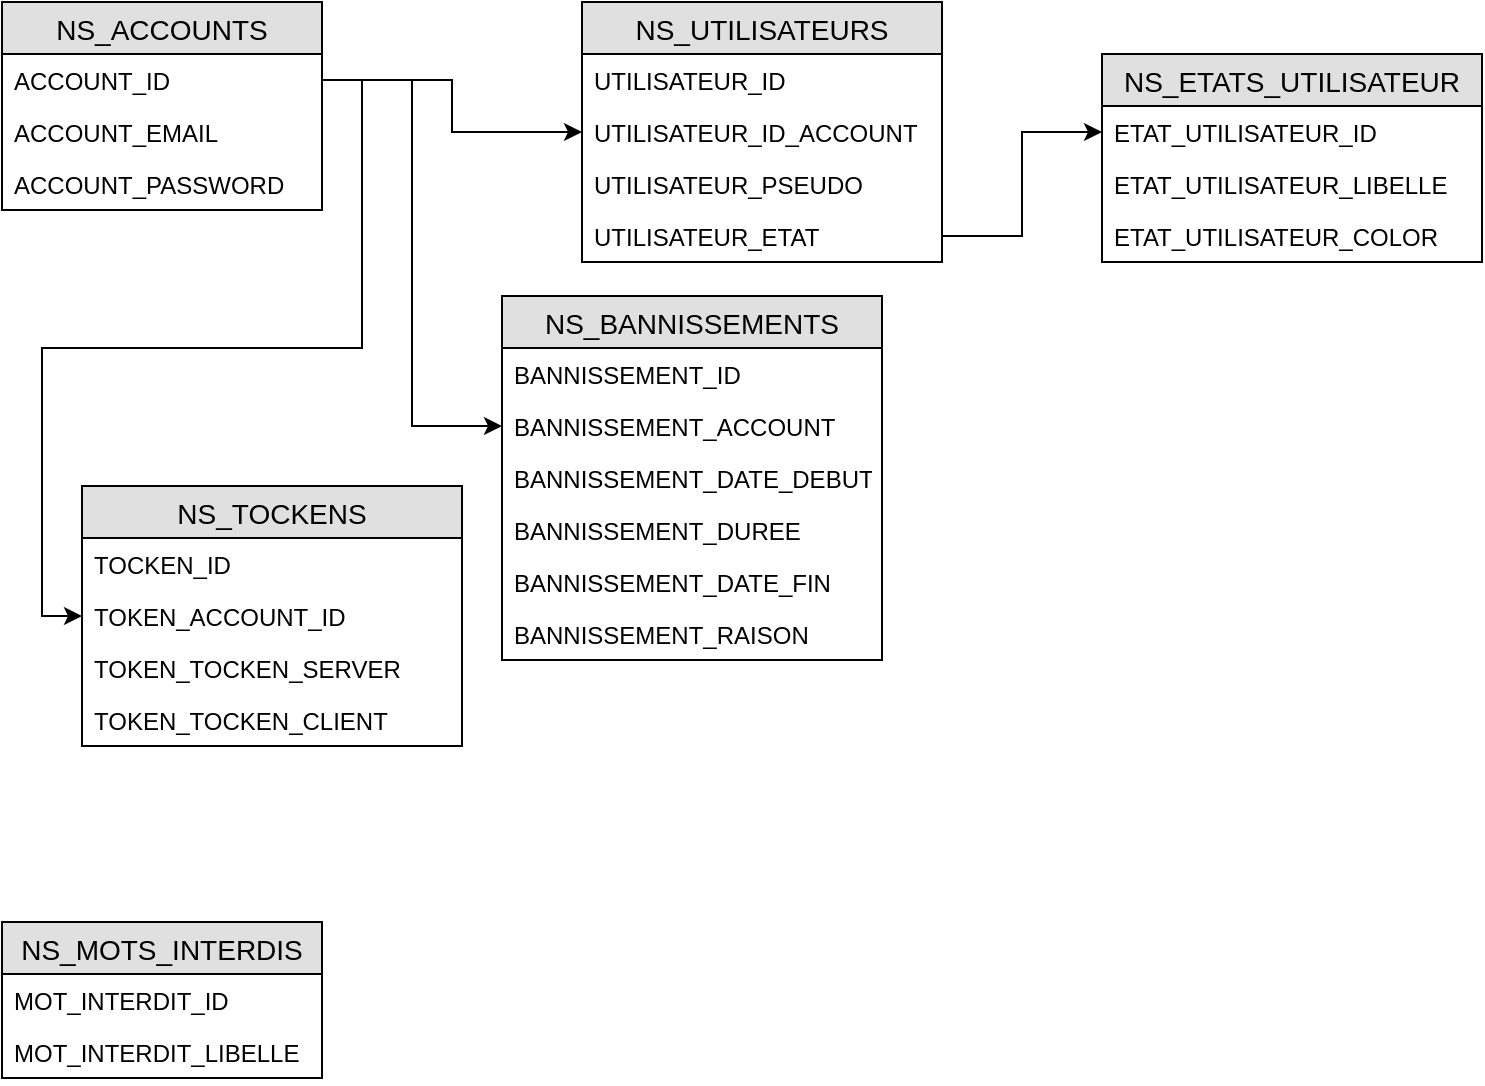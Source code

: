 <mxfile version="12.1.3" type="github" pages="1">
  <diagram id="vOwua9tMfWReTEkp4RUq" name="Page-1">
    <mxGraphModel dx="1408" dy="755" grid="1" gridSize="10" guides="1" tooltips="1" connect="1" arrows="1" fold="1" page="1" pageScale="1" pageWidth="827" pageHeight="1169" math="0" shadow="0">
      <root>
        <mxCell id="0"/>
        <mxCell id="1" parent="0"/>
        <mxCell id="vrm-YNx-V0Qpc7DbzVik-2" value="NS_ACCOUNTS" style="swimlane;fontStyle=0;childLayout=stackLayout;horizontal=1;startSize=26;fillColor=#e0e0e0;horizontalStack=0;resizeParent=1;resizeParentMax=0;resizeLast=0;collapsible=1;marginBottom=0;swimlaneFillColor=#ffffff;align=center;fontSize=14;" parent="1" vertex="1">
          <mxGeometry x="20" y="20" width="160" height="104" as="geometry"/>
        </mxCell>
        <mxCell id="vrm-YNx-V0Qpc7DbzVik-3" value="ACCOUNT_ID" style="text;strokeColor=none;fillColor=none;spacingLeft=4;spacingRight=4;overflow=hidden;rotatable=0;points=[[0,0.5],[1,0.5]];portConstraint=eastwest;fontSize=12;" parent="vrm-YNx-V0Qpc7DbzVik-2" vertex="1">
          <mxGeometry y="26" width="160" height="26" as="geometry"/>
        </mxCell>
        <mxCell id="vrm-YNx-V0Qpc7DbzVik-4" value="ACCOUNT_EMAIL" style="text;strokeColor=none;fillColor=none;spacingLeft=4;spacingRight=4;overflow=hidden;rotatable=0;points=[[0,0.5],[1,0.5]];portConstraint=eastwest;fontSize=12;" parent="vrm-YNx-V0Qpc7DbzVik-2" vertex="1">
          <mxGeometry y="52" width="160" height="26" as="geometry"/>
        </mxCell>
        <mxCell id="vrm-YNx-V0Qpc7DbzVik-5" value="ACCOUNT_PASSWORD&#xa;" style="text;strokeColor=none;fillColor=none;spacingLeft=4;spacingRight=4;overflow=hidden;rotatable=0;points=[[0,0.5],[1,0.5]];portConstraint=eastwest;fontSize=12;" parent="vrm-YNx-V0Qpc7DbzVik-2" vertex="1">
          <mxGeometry y="78" width="160" height="26" as="geometry"/>
        </mxCell>
        <mxCell id="vrm-YNx-V0Qpc7DbzVik-6" value="NS_UTILISATEURS" style="swimlane;fontStyle=0;childLayout=stackLayout;horizontal=1;startSize=26;fillColor=#e0e0e0;horizontalStack=0;resizeParent=1;resizeParentMax=0;resizeLast=0;collapsible=1;marginBottom=0;swimlaneFillColor=#ffffff;align=center;fontSize=14;" parent="1" vertex="1">
          <mxGeometry x="310" y="20" width="180" height="130" as="geometry"/>
        </mxCell>
        <mxCell id="vrm-YNx-V0Qpc7DbzVik-7" value="UTILISATEUR_ID" style="text;strokeColor=none;fillColor=none;spacingLeft=4;spacingRight=4;overflow=hidden;rotatable=0;points=[[0,0.5],[1,0.5]];portConstraint=eastwest;fontSize=12;" parent="vrm-YNx-V0Qpc7DbzVik-6" vertex="1">
          <mxGeometry y="26" width="180" height="26" as="geometry"/>
        </mxCell>
        <mxCell id="vrm-YNx-V0Qpc7DbzVik-8" value="UTILISATEUR_ID_ACCOUNT" style="text;strokeColor=none;fillColor=none;spacingLeft=4;spacingRight=4;overflow=hidden;rotatable=0;points=[[0,0.5],[1,0.5]];portConstraint=eastwest;fontSize=12;" parent="vrm-YNx-V0Qpc7DbzVik-6" vertex="1">
          <mxGeometry y="52" width="180" height="26" as="geometry"/>
        </mxCell>
        <mxCell id="vrm-YNx-V0Qpc7DbzVik-9" value="UTILISATEUR_PSEUDO" style="text;strokeColor=none;fillColor=none;spacingLeft=4;spacingRight=4;overflow=hidden;rotatable=0;points=[[0,0.5],[1,0.5]];portConstraint=eastwest;fontSize=12;" parent="vrm-YNx-V0Qpc7DbzVik-6" vertex="1">
          <mxGeometry y="78" width="180" height="26" as="geometry"/>
        </mxCell>
        <mxCell id="vrm-YNx-V0Qpc7DbzVik-11" value="UTILISATEUR_ETAT" style="text;strokeColor=none;fillColor=none;spacingLeft=4;spacingRight=4;overflow=hidden;rotatable=0;points=[[0,0.5],[1,0.5]];portConstraint=eastwest;fontSize=12;" parent="vrm-YNx-V0Qpc7DbzVik-6" vertex="1">
          <mxGeometry y="104" width="180" height="26" as="geometry"/>
        </mxCell>
        <mxCell id="vrm-YNx-V0Qpc7DbzVik-14" style="edgeStyle=orthogonalEdgeStyle;rounded=0;orthogonalLoop=1;jettySize=auto;html=1;exitX=1;exitY=0.5;exitDx=0;exitDy=0;entryX=0;entryY=0.5;entryDx=0;entryDy=0;" parent="1" source="vrm-YNx-V0Qpc7DbzVik-3" target="vrm-YNx-V0Qpc7DbzVik-8" edge="1">
          <mxGeometry relative="1" as="geometry"/>
        </mxCell>
        <mxCell id="L5L4jQl7R2wjlSlVkc0Q-1" value="NS_ETATS_UTILISATEUR" style="swimlane;fontStyle=0;childLayout=stackLayout;horizontal=1;startSize=26;fillColor=#e0e0e0;horizontalStack=0;resizeParent=1;resizeParentMax=0;resizeLast=0;collapsible=1;marginBottom=0;swimlaneFillColor=#ffffff;align=center;fontSize=14;" parent="1" vertex="1">
          <mxGeometry x="570" y="46" width="190" height="104" as="geometry"/>
        </mxCell>
        <mxCell id="L5L4jQl7R2wjlSlVkc0Q-2" value="ETAT_UTILISATEUR_ID" style="text;strokeColor=none;fillColor=none;spacingLeft=4;spacingRight=4;overflow=hidden;rotatable=0;points=[[0,0.5],[1,0.5]];portConstraint=eastwest;fontSize=12;" parent="L5L4jQl7R2wjlSlVkc0Q-1" vertex="1">
          <mxGeometry y="26" width="190" height="26" as="geometry"/>
        </mxCell>
        <mxCell id="L5L4jQl7R2wjlSlVkc0Q-3" value="ETAT_UTILISATEUR_LIBELLE" style="text;strokeColor=none;fillColor=none;spacingLeft=4;spacingRight=4;overflow=hidden;rotatable=0;points=[[0,0.5],[1,0.5]];portConstraint=eastwest;fontSize=12;" parent="L5L4jQl7R2wjlSlVkc0Q-1" vertex="1">
          <mxGeometry y="52" width="190" height="26" as="geometry"/>
        </mxCell>
        <mxCell id="L5L4jQl7R2wjlSlVkc0Q-4" value="ETAT_UTILISATEUR_COLOR" style="text;strokeColor=none;fillColor=none;spacingLeft=4;spacingRight=4;overflow=hidden;rotatable=0;points=[[0,0.5],[1,0.5]];portConstraint=eastwest;fontSize=12;" parent="L5L4jQl7R2wjlSlVkc0Q-1" vertex="1">
          <mxGeometry y="78" width="190" height="26" as="geometry"/>
        </mxCell>
        <mxCell id="L5L4jQl7R2wjlSlVkc0Q-5" style="edgeStyle=orthogonalEdgeStyle;rounded=0;orthogonalLoop=1;jettySize=auto;html=1;exitX=1;exitY=0.5;exitDx=0;exitDy=0;entryX=0;entryY=0.5;entryDx=0;entryDy=0;" parent="1" source="vrm-YNx-V0Qpc7DbzVik-11" target="L5L4jQl7R2wjlSlVkc0Q-2" edge="1">
          <mxGeometry relative="1" as="geometry"/>
        </mxCell>
        <mxCell id="2EkwbSrwyG-usgVdnj37-1" value="NS_TOCKENS" style="swimlane;fontStyle=0;childLayout=stackLayout;horizontal=1;startSize=26;fillColor=#e0e0e0;horizontalStack=0;resizeParent=1;resizeParentMax=0;resizeLast=0;collapsible=1;marginBottom=0;swimlaneFillColor=#ffffff;align=center;fontSize=14;" parent="1" vertex="1">
          <mxGeometry x="60" y="262" width="190" height="130" as="geometry"/>
        </mxCell>
        <mxCell id="2EkwbSrwyG-usgVdnj37-2" value="TOCKEN_ID" style="text;strokeColor=none;fillColor=none;spacingLeft=4;spacingRight=4;overflow=hidden;rotatable=0;points=[[0,0.5],[1,0.5]];portConstraint=eastwest;fontSize=12;" parent="2EkwbSrwyG-usgVdnj37-1" vertex="1">
          <mxGeometry y="26" width="190" height="26" as="geometry"/>
        </mxCell>
        <mxCell id="2EkwbSrwyG-usgVdnj37-3" value="TOKEN_ACCOUNT_ID" style="text;strokeColor=none;fillColor=none;spacingLeft=4;spacingRight=4;overflow=hidden;rotatable=0;points=[[0,0.5],[1,0.5]];portConstraint=eastwest;fontSize=12;" parent="2EkwbSrwyG-usgVdnj37-1" vertex="1">
          <mxGeometry y="52" width="190" height="26" as="geometry"/>
        </mxCell>
        <mxCell id="2EkwbSrwyG-usgVdnj37-4" value="TOKEN_TOCKEN_SERVER" style="text;strokeColor=none;fillColor=none;spacingLeft=4;spacingRight=4;overflow=hidden;rotatable=0;points=[[0,0.5],[1,0.5]];portConstraint=eastwest;fontSize=12;" parent="2EkwbSrwyG-usgVdnj37-1" vertex="1">
          <mxGeometry y="78" width="190" height="26" as="geometry"/>
        </mxCell>
        <mxCell id="2EkwbSrwyG-usgVdnj37-5" value="TOKEN_TOCKEN_CLIENT" style="text;strokeColor=none;fillColor=none;spacingLeft=4;spacingRight=4;overflow=hidden;rotatable=0;points=[[0,0.5],[1,0.5]];portConstraint=eastwest;fontSize=12;" parent="2EkwbSrwyG-usgVdnj37-1" vertex="1">
          <mxGeometry y="104" width="190" height="26" as="geometry"/>
        </mxCell>
        <mxCell id="2EkwbSrwyG-usgVdnj37-7" style="edgeStyle=orthogonalEdgeStyle;rounded=0;orthogonalLoop=1;jettySize=auto;html=1;exitX=1;exitY=0.5;exitDx=0;exitDy=0;entryX=0;entryY=0.5;entryDx=0;entryDy=0;" parent="1" source="vrm-YNx-V0Qpc7DbzVik-3" target="2EkwbSrwyG-usgVdnj37-3" edge="1">
          <mxGeometry relative="1" as="geometry"/>
        </mxCell>
        <mxCell id="x6LyHmEvZ7lUPvq_2-3n-1" value="NS_BANNISSEMENTS" style="swimlane;fontStyle=0;childLayout=stackLayout;horizontal=1;startSize=26;fillColor=#e0e0e0;horizontalStack=0;resizeParent=1;resizeParentMax=0;resizeLast=0;collapsible=1;marginBottom=0;swimlaneFillColor=#ffffff;align=center;fontSize=14;" vertex="1" parent="1">
          <mxGeometry x="270" y="167" width="190" height="182" as="geometry"/>
        </mxCell>
        <mxCell id="x6LyHmEvZ7lUPvq_2-3n-2" value="BANNISSEMENT_ID" style="text;strokeColor=none;fillColor=none;spacingLeft=4;spacingRight=4;overflow=hidden;rotatable=0;points=[[0,0.5],[1,0.5]];portConstraint=eastwest;fontSize=12;" vertex="1" parent="x6LyHmEvZ7lUPvq_2-3n-1">
          <mxGeometry y="26" width="190" height="26" as="geometry"/>
        </mxCell>
        <mxCell id="x6LyHmEvZ7lUPvq_2-3n-3" value="BANNISSEMENT_ACCOUNT" style="text;strokeColor=none;fillColor=none;spacingLeft=4;spacingRight=4;overflow=hidden;rotatable=0;points=[[0,0.5],[1,0.5]];portConstraint=eastwest;fontSize=12;" vertex="1" parent="x6LyHmEvZ7lUPvq_2-3n-1">
          <mxGeometry y="52" width="190" height="26" as="geometry"/>
        </mxCell>
        <mxCell id="x6LyHmEvZ7lUPvq_2-3n-4" value="BANNISSEMENT_DATE_DEBUT" style="text;strokeColor=none;fillColor=none;spacingLeft=4;spacingRight=4;overflow=hidden;rotatable=0;points=[[0,0.5],[1,0.5]];portConstraint=eastwest;fontSize=12;" vertex="1" parent="x6LyHmEvZ7lUPvq_2-3n-1">
          <mxGeometry y="78" width="190" height="26" as="geometry"/>
        </mxCell>
        <mxCell id="x6LyHmEvZ7lUPvq_2-3n-5" value="BANNISSEMENT_DUREE" style="text;strokeColor=none;fillColor=none;spacingLeft=4;spacingRight=4;overflow=hidden;rotatable=0;points=[[0,0.5],[1,0.5]];portConstraint=eastwest;fontSize=12;" vertex="1" parent="x6LyHmEvZ7lUPvq_2-3n-1">
          <mxGeometry y="104" width="190" height="26" as="geometry"/>
        </mxCell>
        <mxCell id="x6LyHmEvZ7lUPvq_2-3n-6" value="BANNISSEMENT_DATE_FIN" style="text;strokeColor=none;fillColor=none;spacingLeft=4;spacingRight=4;overflow=hidden;rotatable=0;points=[[0,0.5],[1,0.5]];portConstraint=eastwest;fontSize=12;" vertex="1" parent="x6LyHmEvZ7lUPvq_2-3n-1">
          <mxGeometry y="130" width="190" height="26" as="geometry"/>
        </mxCell>
        <mxCell id="x6LyHmEvZ7lUPvq_2-3n-7" value="BANNISSEMENT_RAISON" style="text;strokeColor=none;fillColor=none;spacingLeft=4;spacingRight=4;overflow=hidden;rotatable=0;points=[[0,0.5],[1,0.5]];portConstraint=eastwest;fontSize=12;" vertex="1" parent="x6LyHmEvZ7lUPvq_2-3n-1">
          <mxGeometry y="156" width="190" height="26" as="geometry"/>
        </mxCell>
        <mxCell id="x6LyHmEvZ7lUPvq_2-3n-8" style="edgeStyle=orthogonalEdgeStyle;rounded=0;orthogonalLoop=1;jettySize=auto;html=1;exitX=1;exitY=0.5;exitDx=0;exitDy=0;entryX=0;entryY=0.5;entryDx=0;entryDy=0;" edge="1" parent="1" source="vrm-YNx-V0Qpc7DbzVik-3" target="x6LyHmEvZ7lUPvq_2-3n-3">
          <mxGeometry relative="1" as="geometry"/>
        </mxCell>
        <mxCell id="x6LyHmEvZ7lUPvq_2-3n-9" value="NS_MOTS_INTERDIS" style="swimlane;fontStyle=0;childLayout=stackLayout;horizontal=1;startSize=26;fillColor=#e0e0e0;horizontalStack=0;resizeParent=1;resizeParentMax=0;resizeLast=0;collapsible=1;marginBottom=0;swimlaneFillColor=#ffffff;align=center;fontSize=14;" vertex="1" parent="1">
          <mxGeometry x="20" y="480" width="160" height="78" as="geometry"/>
        </mxCell>
        <mxCell id="x6LyHmEvZ7lUPvq_2-3n-10" value="MOT_INTERDIT_ID" style="text;strokeColor=none;fillColor=none;spacingLeft=4;spacingRight=4;overflow=hidden;rotatable=0;points=[[0,0.5],[1,0.5]];portConstraint=eastwest;fontSize=12;" vertex="1" parent="x6LyHmEvZ7lUPvq_2-3n-9">
          <mxGeometry y="26" width="160" height="26" as="geometry"/>
        </mxCell>
        <mxCell id="x6LyHmEvZ7lUPvq_2-3n-11" value="MOT_INTERDIT_LIBELLE" style="text;strokeColor=none;fillColor=none;spacingLeft=4;spacingRight=4;overflow=hidden;rotatable=0;points=[[0,0.5],[1,0.5]];portConstraint=eastwest;fontSize=12;" vertex="1" parent="x6LyHmEvZ7lUPvq_2-3n-9">
          <mxGeometry y="52" width="160" height="26" as="geometry"/>
        </mxCell>
      </root>
    </mxGraphModel>
  </diagram>
</mxfile>
